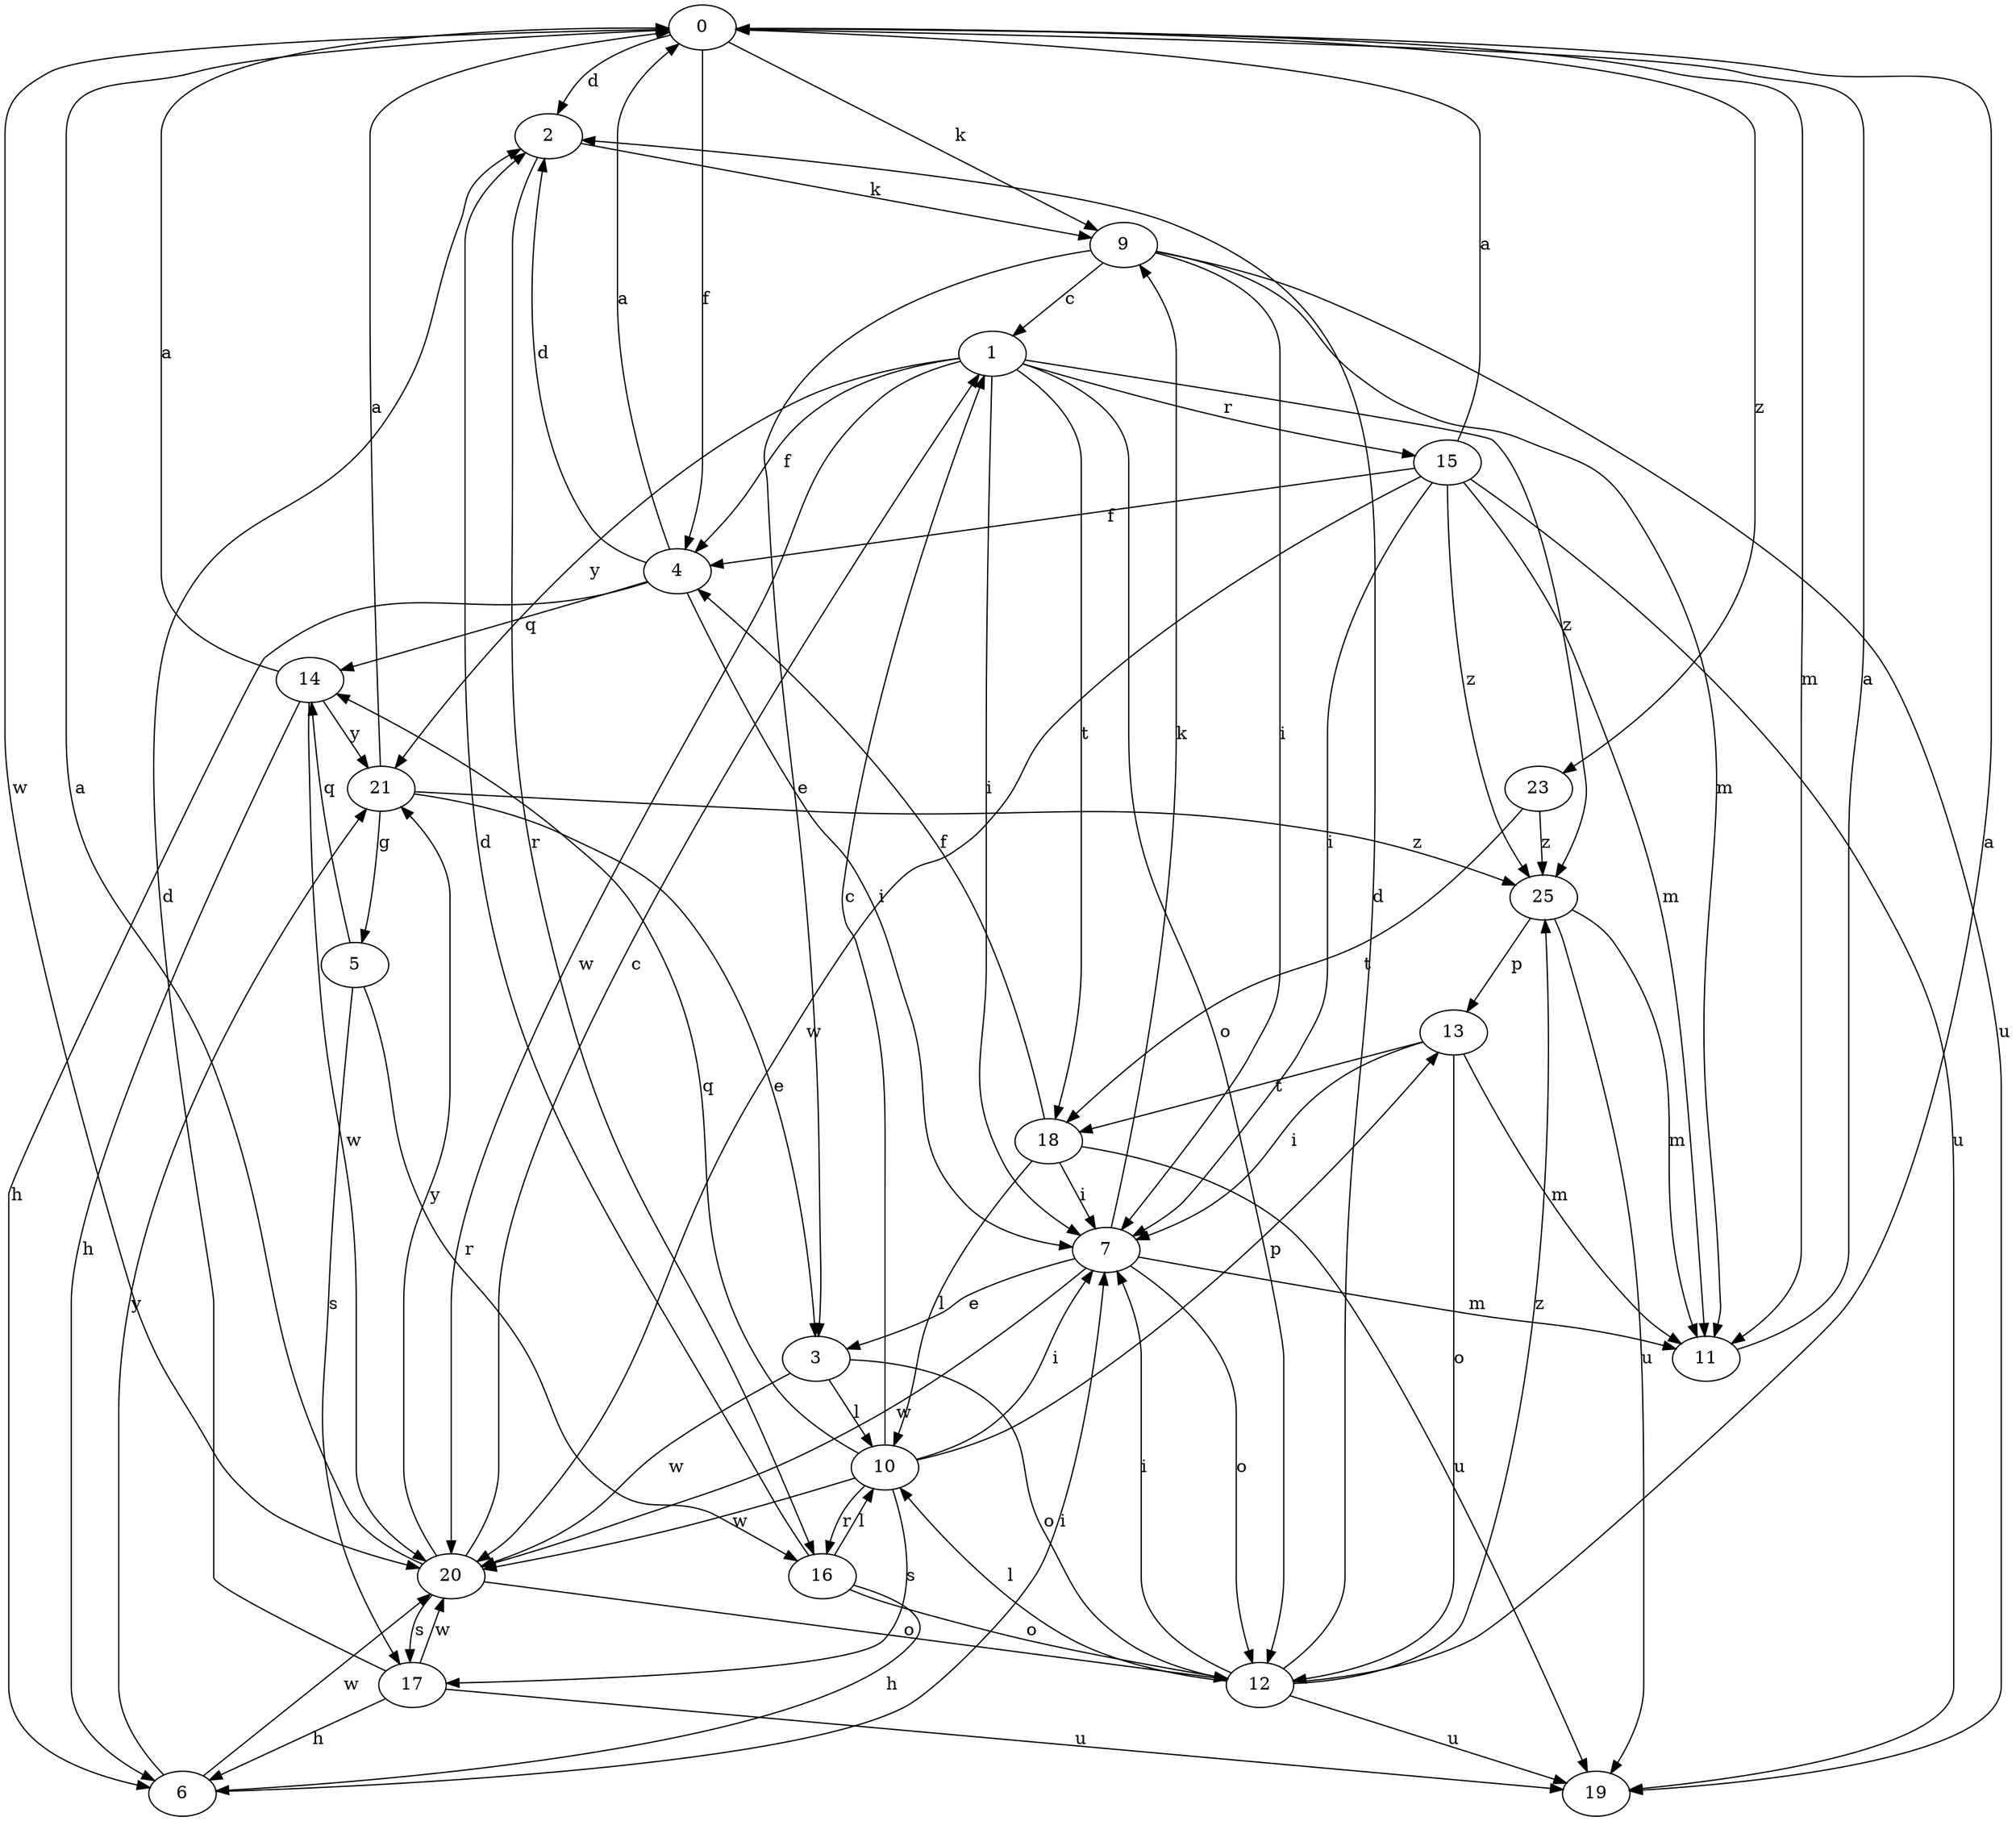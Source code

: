 strict digraph  {
0;
1;
2;
3;
4;
5;
6;
7;
9;
10;
11;
12;
13;
14;
15;
16;
17;
18;
19;
20;
21;
23;
25;
0 -> 2  [label=d];
0 -> 4  [label=f];
0 -> 9  [label=k];
0 -> 11  [label=m];
0 -> 20  [label=w];
0 -> 23  [label=z];
1 -> 4  [label=f];
1 -> 7  [label=i];
1 -> 12  [label=o];
1 -> 15  [label=r];
1 -> 18  [label=t];
1 -> 20  [label=w];
1 -> 21  [label=y];
1 -> 25  [label=z];
2 -> 9  [label=k];
2 -> 16  [label=r];
3 -> 10  [label=l];
3 -> 12  [label=o];
3 -> 20  [label=w];
4 -> 0  [label=a];
4 -> 2  [label=d];
4 -> 6  [label=h];
4 -> 7  [label=i];
4 -> 14  [label=q];
5 -> 14  [label=q];
5 -> 16  [label=r];
5 -> 17  [label=s];
6 -> 7  [label=i];
6 -> 20  [label=w];
6 -> 21  [label=y];
7 -> 3  [label=e];
7 -> 9  [label=k];
7 -> 11  [label=m];
7 -> 12  [label=o];
7 -> 20  [label=w];
9 -> 1  [label=c];
9 -> 3  [label=e];
9 -> 7  [label=i];
9 -> 11  [label=m];
9 -> 19  [label=u];
10 -> 1  [label=c];
10 -> 7  [label=i];
10 -> 13  [label=p];
10 -> 14  [label=q];
10 -> 16  [label=r];
10 -> 17  [label=s];
10 -> 20  [label=w];
11 -> 0  [label=a];
12 -> 0  [label=a];
12 -> 2  [label=d];
12 -> 7  [label=i];
12 -> 10  [label=l];
12 -> 19  [label=u];
12 -> 25  [label=z];
13 -> 7  [label=i];
13 -> 11  [label=m];
13 -> 12  [label=o];
13 -> 18  [label=t];
14 -> 0  [label=a];
14 -> 6  [label=h];
14 -> 20  [label=w];
14 -> 21  [label=y];
15 -> 0  [label=a];
15 -> 4  [label=f];
15 -> 7  [label=i];
15 -> 11  [label=m];
15 -> 19  [label=u];
15 -> 20  [label=w];
15 -> 25  [label=z];
16 -> 2  [label=d];
16 -> 6  [label=h];
16 -> 10  [label=l];
16 -> 12  [label=o];
17 -> 2  [label=d];
17 -> 6  [label=h];
17 -> 19  [label=u];
17 -> 20  [label=w];
18 -> 4  [label=f];
18 -> 7  [label=i];
18 -> 10  [label=l];
18 -> 19  [label=u];
20 -> 0  [label=a];
20 -> 1  [label=c];
20 -> 12  [label=o];
20 -> 17  [label=s];
20 -> 21  [label=y];
21 -> 0  [label=a];
21 -> 3  [label=e];
21 -> 5  [label=g];
21 -> 25  [label=z];
23 -> 18  [label=t];
23 -> 25  [label=z];
25 -> 11  [label=m];
25 -> 13  [label=p];
25 -> 19  [label=u];
}
